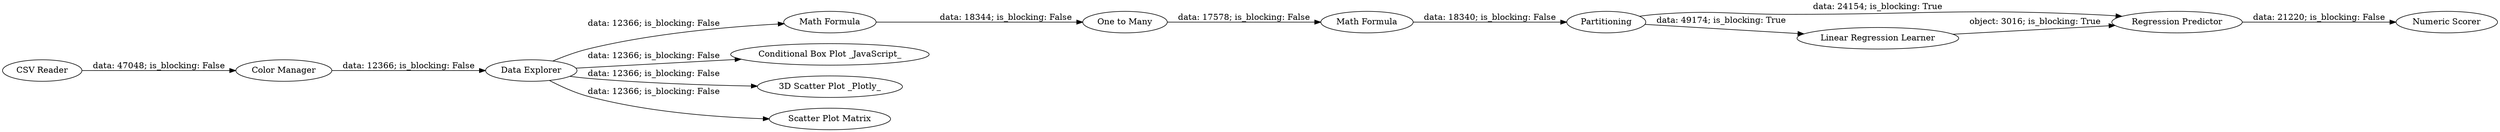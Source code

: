 digraph {
	"718314390941401133_14" [label="One to Many"]
	"718314390941401133_4" [label=Partitioning]
	"718314390941401133_8" [label="Numeric Scorer"]
	"718314390941401133_2" [label="Data Explorer"]
	"718314390941401133_1" [label="CSV Reader"]
	"718314390941401133_12" [label="Math Formula"]
	"718314390941401133_10" [label="Conditional Box Plot _JavaScript_"]
	"718314390941401133_11" [label="Color Manager"]
	"718314390941401133_5" [label="Regression Predictor"]
	"718314390941401133_3" [label="Linear Regression Learner"]
	"718314390941401133_13" [label="Math Formula"]
	"718314390941401133_6" [label="3D Scatter Plot _Plotly_"]
	"718314390941401133_9" [label="Scatter Plot Matrix"]
	"718314390941401133_4" -> "718314390941401133_5" [label="data: 24154; is_blocking: True"]
	"718314390941401133_1" -> "718314390941401133_11" [label="data: 47048; is_blocking: False"]
	"718314390941401133_4" -> "718314390941401133_3" [label="data: 49174; is_blocking: True"]
	"718314390941401133_2" -> "718314390941401133_10" [label="data: 12366; is_blocking: False"]
	"718314390941401133_2" -> "718314390941401133_12" [label="data: 12366; is_blocking: False"]
	"718314390941401133_12" -> "718314390941401133_14" [label="data: 18344; is_blocking: False"]
	"718314390941401133_13" -> "718314390941401133_4" [label="data: 18340; is_blocking: False"]
	"718314390941401133_11" -> "718314390941401133_2" [label="data: 12366; is_blocking: False"]
	"718314390941401133_14" -> "718314390941401133_13" [label="data: 17578; is_blocking: False"]
	"718314390941401133_2" -> "718314390941401133_6" [label="data: 12366; is_blocking: False"]
	"718314390941401133_3" -> "718314390941401133_5" [label="object: 3016; is_blocking: True"]
	"718314390941401133_5" -> "718314390941401133_8" [label="data: 21220; is_blocking: False"]
	"718314390941401133_2" -> "718314390941401133_9" [label="data: 12366; is_blocking: False"]
	rankdir=LR
}
